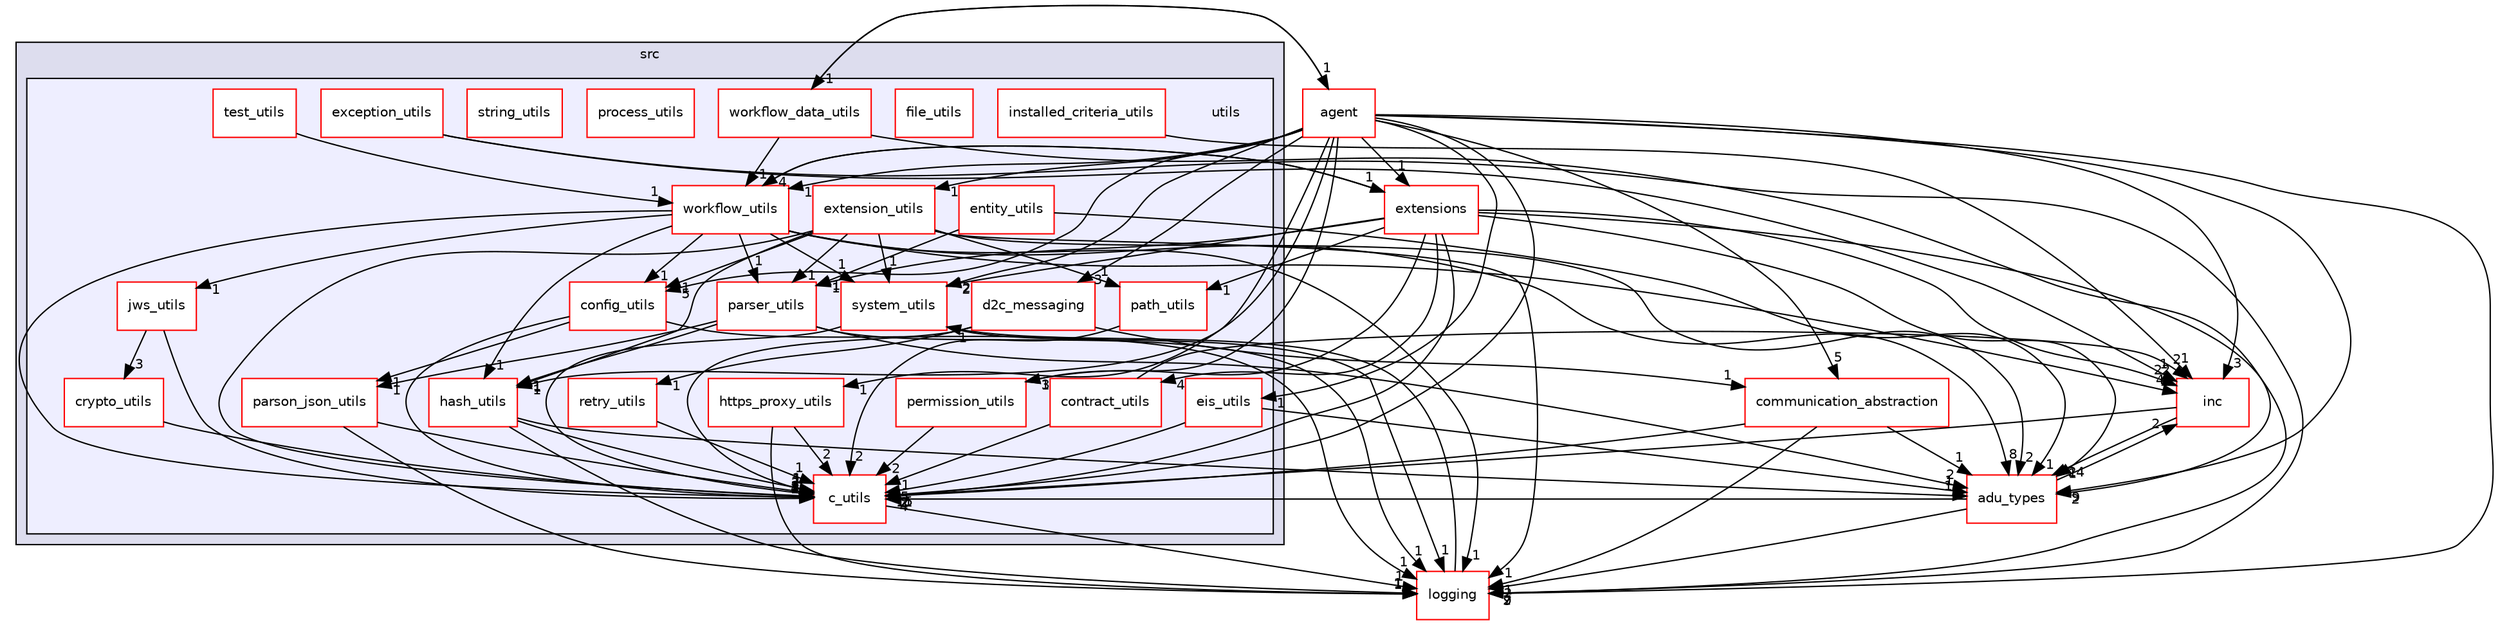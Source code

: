 digraph "src/utils" {
  compound=true
  node [ fontsize="10", fontname="Helvetica"];
  edge [ labelfontsize="10", labelfontname="Helvetica"];
  subgraph clusterdir_68267d1309a1af8e8297ef4c3efbcdba {
    graph [ bgcolor="#ddddee", pencolor="black", label="src" fontname="Helvetica", fontsize="10", URL="dir_68267d1309a1af8e8297ef4c3efbcdba.html"]
  subgraph clusterdir_313caf1132e152dd9b58bea13a4052ca {
    graph [ bgcolor="#eeeeff", pencolor="black", label="" URL="dir_313caf1132e152dd9b58bea13a4052ca.html"];
    dir_313caf1132e152dd9b58bea13a4052ca [shape=plaintext label="utils"];
    dir_defa76d82d084e8131791c5f3e6d181e [shape=box label="c_utils" color="red" fillcolor="white" style="filled" URL="dir_defa76d82d084e8131791c5f3e6d181e.html"];
    dir_8c6660ce49b4b73ea090ba6801d96b2d [shape=box label="config_utils" color="red" fillcolor="white" style="filled" URL="dir_8c6660ce49b4b73ea090ba6801d96b2d.html"];
    dir_ba0203a8d88280b20450269da0ef78cd [shape=box label="contract_utils" color="red" fillcolor="white" style="filled" URL="dir_ba0203a8d88280b20450269da0ef78cd.html"];
    dir_df0e7d82b834fc2aca8ed295d371f4b1 [shape=box label="crypto_utils" color="red" fillcolor="white" style="filled" URL="dir_df0e7d82b834fc2aca8ed295d371f4b1.html"];
    dir_b72c536e15facf887af9555e17449442 [shape=box label="d2c_messaging" color="red" fillcolor="white" style="filled" URL="dir_b72c536e15facf887af9555e17449442.html"];
    dir_24f0059333b1cbf272530b23d3c572d4 [shape=box label="eis_utils" color="red" fillcolor="white" style="filled" URL="dir_24f0059333b1cbf272530b23d3c572d4.html"];
    dir_8e544766474faa341541fd671ef601fe [shape=box label="entity_utils" color="red" fillcolor="white" style="filled" URL="dir_8e544766474faa341541fd671ef601fe.html"];
    dir_3d344f52c6abd4c94f3ee5b674e3a86d [shape=box label="exception_utils" color="red" fillcolor="white" style="filled" URL="dir_3d344f52c6abd4c94f3ee5b674e3a86d.html"];
    dir_85dc58bf821b75b3c7dcbe234633ecd9 [shape=box label="extension_utils" color="red" fillcolor="white" style="filled" URL="dir_85dc58bf821b75b3c7dcbe234633ecd9.html"];
    dir_e1b0ea5b32f1311aedd5eaae740ed102 [shape=box label="file_utils" color="red" fillcolor="white" style="filled" URL="dir_e1b0ea5b32f1311aedd5eaae740ed102.html"];
    dir_d79cf084cb36c5767d291e1630aa482f [shape=box label="hash_utils" color="red" fillcolor="white" style="filled" URL="dir_d79cf084cb36c5767d291e1630aa482f.html"];
    dir_60a2eabda54d7c13d823fadc92b31dce [shape=box label="https_proxy_utils" color="red" fillcolor="white" style="filled" URL="dir_60a2eabda54d7c13d823fadc92b31dce.html"];
    dir_aa2a50208020d13ccb41bd1b8ad13f8b [shape=box label="installed_criteria_utils" color="red" fillcolor="white" style="filled" URL="dir_aa2a50208020d13ccb41bd1b8ad13f8b.html"];
    dir_b96fcac37725335f3c5ba2a61f5b7158 [shape=box label="jws_utils" color="red" fillcolor="white" style="filled" URL="dir_b96fcac37725335f3c5ba2a61f5b7158.html"];
    dir_d5d81cccf46beb25f0321c15d8fcebd1 [shape=box label="parser_utils" color="red" fillcolor="white" style="filled" URL="dir_d5d81cccf46beb25f0321c15d8fcebd1.html"];
    dir_86778c198db349788c0052a5e006a2e0 [shape=box label="parson_json_utils" color="red" fillcolor="white" style="filled" URL="dir_86778c198db349788c0052a5e006a2e0.html"];
    dir_57725e628ecf3595f5b83a324fa38016 [shape=box label="path_utils" color="red" fillcolor="white" style="filled" URL="dir_57725e628ecf3595f5b83a324fa38016.html"];
    dir_2dae9e52a386c40999839523d95dda47 [shape=box label="permission_utils" color="red" fillcolor="white" style="filled" URL="dir_2dae9e52a386c40999839523d95dda47.html"];
    dir_e7d5e78c583896d84e1bef285991b11e [shape=box label="process_utils" color="red" fillcolor="white" style="filled" URL="dir_e7d5e78c583896d84e1bef285991b11e.html"];
    dir_680403d8275d59f7d27d8af6b9966233 [shape=box label="retry_utils" color="red" fillcolor="white" style="filled" URL="dir_680403d8275d59f7d27d8af6b9966233.html"];
    dir_c82069896abd03ac7012ad2a594e5059 [shape=box label="string_utils" color="red" fillcolor="white" style="filled" URL="dir_c82069896abd03ac7012ad2a594e5059.html"];
    dir_372fcbdb96f241679cb7c92fe5991342 [shape=box label="system_utils" color="red" fillcolor="white" style="filled" URL="dir_372fcbdb96f241679cb7c92fe5991342.html"];
    dir_b5a6362d2b1c914903b4763712e92d12 [shape=box label="test_utils" color="red" fillcolor="white" style="filled" URL="dir_b5a6362d2b1c914903b4763712e92d12.html"];
    dir_3aa7b5183f759a28e7e9ed80ee293810 [shape=box label="workflow_data_utils" color="red" fillcolor="white" style="filled" URL="dir_3aa7b5183f759a28e7e9ed80ee293810.html"];
    dir_3609918b652c56e90cd3666900d9b146 [shape=box label="workflow_utils" color="red" fillcolor="white" style="filled" URL="dir_3609918b652c56e90cd3666900d9b146.html"];
  }
  }
  dir_40c73bf2095fd0473b1b85ccdcac2768 [shape=box label="extensions" fillcolor="white" style="filled" color="red" URL="dir_40c73bf2095fd0473b1b85ccdcac2768.html"];
  dir_6bc6ad22483805bbbda55258ad2a62ea [shape=box label="inc" fillcolor="white" style="filled" color="red" URL="dir_6bc6ad22483805bbbda55258ad2a62ea.html"];
  dir_2fa9b52a3673ed0f8fcfc3f4f3ae93e3 [shape=box label="adu_types" fillcolor="white" style="filled" color="red" URL="dir_2fa9b52a3673ed0f8fcfc3f4f3ae93e3.html"];
  dir_6a7a80e3a28e47e18d71692aeda9df13 [shape=box label="communication_abstraction" fillcolor="white" style="filled" color="red" URL="dir_6a7a80e3a28e47e18d71692aeda9df13.html"];
  dir_7a595b6a07cd8b16c4e5e314d67cc75b [shape=box label="agent" fillcolor="white" style="filled" color="red" URL="dir_7a595b6a07cd8b16c4e5e314d67cc75b.html"];
  dir_b3320b59a4aa4a7431bc8488b87009bf [shape=box label="logging" fillcolor="white" style="filled" color="red" URL="dir_b3320b59a4aa4a7431bc8488b87009bf.html"];
  dir_b5a6362d2b1c914903b4763712e92d12->dir_3609918b652c56e90cd3666900d9b146 [headlabel="1", labeldistance=1.5 headhref="dir_000233_000240.html"];
  dir_372fcbdb96f241679cb7c92fe5991342->dir_defa76d82d084e8131791c5f3e6d181e [headlabel="2", labeldistance=1.5 headhref="dir_000229_000155.html"];
  dir_372fcbdb96f241679cb7c92fe5991342->dir_b3320b59a4aa4a7431bc8488b87009bf [headlabel="1", labeldistance=1.5 headhref="dir_000229_000143.html"];
  dir_40c73bf2095fd0473b1b85ccdcac2768->dir_372fcbdb96f241679cb7c92fe5991342 [headlabel="2", labeldistance=1.5 headhref="dir_000072_000229.html"];
  dir_40c73bf2095fd0473b1b85ccdcac2768->dir_6bc6ad22483805bbbda55258ad2a62ea [headlabel="22", labeldistance=1.5 headhref="dir_000072_000137.html"];
  dir_40c73bf2095fd0473b1b85ccdcac2768->dir_2fa9b52a3673ed0f8fcfc3f4f3ae93e3 [headlabel="24", labeldistance=1.5 headhref="dir_000072_000003.html"];
  dir_40c73bf2095fd0473b1b85ccdcac2768->dir_3609918b652c56e90cd3666900d9b146 [headlabel="4", labeldistance=1.5 headhref="dir_000072_000240.html"];
  dir_40c73bf2095fd0473b1b85ccdcac2768->dir_d5d81cccf46beb25f0321c15d8fcebd1 [headlabel="1", labeldistance=1.5 headhref="dir_000072_000204.html"];
  dir_40c73bf2095fd0473b1b85ccdcac2768->dir_2dae9e52a386c40999839523d95dda47 [headlabel="1", labeldistance=1.5 headhref="dir_000072_000215.html"];
  dir_40c73bf2095fd0473b1b85ccdcac2768->dir_defa76d82d084e8131791c5f3e6d181e [headlabel="11", labeldistance=1.5 headhref="dir_000072_000155.html"];
  dir_40c73bf2095fd0473b1b85ccdcac2768->dir_57725e628ecf3595f5b83a324fa38016 [headlabel="1", labeldistance=1.5 headhref="dir_000072_000211.html"];
  dir_40c73bf2095fd0473b1b85ccdcac2768->dir_b3320b59a4aa4a7431bc8488b87009bf [headlabel="7", labeldistance=1.5 headhref="dir_000072_000143.html"];
  dir_40c73bf2095fd0473b1b85ccdcac2768->dir_ba0203a8d88280b20450269da0ef78cd [headlabel="4", labeldistance=1.5 headhref="dir_000072_000163.html"];
  dir_8c6660ce49b4b73ea090ba6801d96b2d->dir_defa76d82d084e8131791c5f3e6d181e [headlabel="4", labeldistance=1.5 headhref="dir_000159_000155.html"];
  dir_8c6660ce49b4b73ea090ba6801d96b2d->dir_86778c198db349788c0052a5e006a2e0 [headlabel="1", labeldistance=1.5 headhref="dir_000159_000208.html"];
  dir_8c6660ce49b4b73ea090ba6801d96b2d->dir_b3320b59a4aa4a7431bc8488b87009bf [headlabel="1", labeldistance=1.5 headhref="dir_000159_000143.html"];
  dir_6bc6ad22483805bbbda55258ad2a62ea->dir_2fa9b52a3673ed0f8fcfc3f4f3ae93e3 [headlabel="1", labeldistance=1.5 headhref="dir_000137_000003.html"];
  dir_6bc6ad22483805bbbda55258ad2a62ea->dir_defa76d82d084e8131791c5f3e6d181e [headlabel="2", labeldistance=1.5 headhref="dir_000137_000155.html"];
  dir_2fa9b52a3673ed0f8fcfc3f4f3ae93e3->dir_6bc6ad22483805bbbda55258ad2a62ea [headlabel="2", labeldistance=1.5 headhref="dir_000003_000137.html"];
  dir_2fa9b52a3673ed0f8fcfc3f4f3ae93e3->dir_defa76d82d084e8131791c5f3e6d181e [headlabel="4", labeldistance=1.5 headhref="dir_000003_000155.html"];
  dir_2fa9b52a3673ed0f8fcfc3f4f3ae93e3->dir_b3320b59a4aa4a7431bc8488b87009bf [headlabel="2", labeldistance=1.5 headhref="dir_000003_000143.html"];
  dir_85dc58bf821b75b3c7dcbe234633ecd9->dir_372fcbdb96f241679cb7c92fe5991342 [headlabel="1", labeldistance=1.5 headhref="dir_000183_000229.html"];
  dir_85dc58bf821b75b3c7dcbe234633ecd9->dir_8c6660ce49b4b73ea090ba6801d96b2d [headlabel="1", labeldistance=1.5 headhref="dir_000183_000159.html"];
  dir_85dc58bf821b75b3c7dcbe234633ecd9->dir_2fa9b52a3673ed0f8fcfc3f4f3ae93e3 [headlabel="2", labeldistance=1.5 headhref="dir_000183_000003.html"];
  dir_85dc58bf821b75b3c7dcbe234633ecd9->dir_d5d81cccf46beb25f0321c15d8fcebd1 [headlabel="1", labeldistance=1.5 headhref="dir_000183_000204.html"];
  dir_85dc58bf821b75b3c7dcbe234633ecd9->dir_defa76d82d084e8131791c5f3e6d181e [headlabel="1", labeldistance=1.5 headhref="dir_000183_000155.html"];
  dir_85dc58bf821b75b3c7dcbe234633ecd9->dir_57725e628ecf3595f5b83a324fa38016 [headlabel="1", labeldistance=1.5 headhref="dir_000183_000211.html"];
  dir_85dc58bf821b75b3c7dcbe234633ecd9->dir_b3320b59a4aa4a7431bc8488b87009bf [headlabel="1", labeldistance=1.5 headhref="dir_000183_000143.html"];
  dir_85dc58bf821b75b3c7dcbe234633ecd9->dir_d79cf084cb36c5767d291e1630aa482f [headlabel="1", labeldistance=1.5 headhref="dir_000183_000190.html"];
  dir_3609918b652c56e90cd3666900d9b146->dir_372fcbdb96f241679cb7c92fe5991342 [headlabel="1", labeldistance=1.5 headhref="dir_000240_000229.html"];
  dir_3609918b652c56e90cd3666900d9b146->dir_40c73bf2095fd0473b1b85ccdcac2768 [headlabel="1", labeldistance=1.5 headhref="dir_000240_000072.html"];
  dir_3609918b652c56e90cd3666900d9b146->dir_8c6660ce49b4b73ea090ba6801d96b2d [headlabel="1", labeldistance=1.5 headhref="dir_000240_000159.html"];
  dir_3609918b652c56e90cd3666900d9b146->dir_6bc6ad22483805bbbda55258ad2a62ea [headlabel="4", labeldistance=1.5 headhref="dir_000240_000137.html"];
  dir_3609918b652c56e90cd3666900d9b146->dir_2fa9b52a3673ed0f8fcfc3f4f3ae93e3 [headlabel="8", labeldistance=1.5 headhref="dir_000240_000003.html"];
  dir_3609918b652c56e90cd3666900d9b146->dir_b96fcac37725335f3c5ba2a61f5b7158 [headlabel="1", labeldistance=1.5 headhref="dir_000240_000201.html"];
  dir_3609918b652c56e90cd3666900d9b146->dir_d5d81cccf46beb25f0321c15d8fcebd1 [headlabel="1", labeldistance=1.5 headhref="dir_000240_000204.html"];
  dir_3609918b652c56e90cd3666900d9b146->dir_defa76d82d084e8131791c5f3e6d181e [headlabel="2", labeldistance=1.5 headhref="dir_000240_000155.html"];
  dir_3609918b652c56e90cd3666900d9b146->dir_b3320b59a4aa4a7431bc8488b87009bf [headlabel="1", labeldistance=1.5 headhref="dir_000240_000143.html"];
  dir_3609918b652c56e90cd3666900d9b146->dir_d79cf084cb36c5767d291e1630aa482f [headlabel="1", labeldistance=1.5 headhref="dir_000240_000190.html"];
  dir_b72c536e15facf887af9555e17449442->dir_680403d8275d59f7d27d8af6b9966233 [headlabel="1", labeldistance=1.5 headhref="dir_000170_000222.html"];
  dir_b72c536e15facf887af9555e17449442->dir_defa76d82d084e8131791c5f3e6d181e [headlabel="1", labeldistance=1.5 headhref="dir_000170_000155.html"];
  dir_b72c536e15facf887af9555e17449442->dir_6a7a80e3a28e47e18d71692aeda9df13 [headlabel="1", labeldistance=1.5 headhref="dir_000170_000041.html"];
  dir_b96fcac37725335f3c5ba2a61f5b7158->dir_defa76d82d084e8131791c5f3e6d181e [headlabel="1", labeldistance=1.5 headhref="dir_000201_000155.html"];
  dir_b96fcac37725335f3c5ba2a61f5b7158->dir_df0e7d82b834fc2aca8ed295d371f4b1 [headlabel="3", labeldistance=1.5 headhref="dir_000201_000167.html"];
  dir_8e544766474faa341541fd671ef601fe->dir_2fa9b52a3673ed0f8fcfc3f4f3ae93e3 [headlabel="1", labeldistance=1.5 headhref="dir_000177_000003.html"];
  dir_8e544766474faa341541fd671ef601fe->dir_d5d81cccf46beb25f0321c15d8fcebd1 [headlabel="1", labeldistance=1.5 headhref="dir_000177_000204.html"];
  dir_680403d8275d59f7d27d8af6b9966233->dir_defa76d82d084e8131791c5f3e6d181e [headlabel="1", labeldistance=1.5 headhref="dir_000222_000155.html"];
  dir_3d344f52c6abd4c94f3ee5b674e3a86d->dir_6bc6ad22483805bbbda55258ad2a62ea [headlabel="1", labeldistance=1.5 headhref="dir_000180_000137.html"];
  dir_3d344f52c6abd4c94f3ee5b674e3a86d->dir_b3320b59a4aa4a7431bc8488b87009bf [headlabel="2", labeldistance=1.5 headhref="dir_000180_000143.html"];
  dir_d5d81cccf46beb25f0321c15d8fcebd1->dir_2fa9b52a3673ed0f8fcfc3f4f3ae93e3 [headlabel="2", labeldistance=1.5 headhref="dir_000204_000003.html"];
  dir_d5d81cccf46beb25f0321c15d8fcebd1->dir_86778c198db349788c0052a5e006a2e0 [headlabel="1", labeldistance=1.5 headhref="dir_000204_000208.html"];
  dir_d5d81cccf46beb25f0321c15d8fcebd1->dir_b3320b59a4aa4a7431bc8488b87009bf [headlabel="1", labeldistance=1.5 headhref="dir_000204_000143.html"];
  dir_d5d81cccf46beb25f0321c15d8fcebd1->dir_d79cf084cb36c5767d291e1630aa482f [headlabel="1", labeldistance=1.5 headhref="dir_000204_000190.html"];
  dir_24f0059333b1cbf272530b23d3c572d4->dir_2fa9b52a3673ed0f8fcfc3f4f3ae93e3 [headlabel="1", labeldistance=1.5 headhref="dir_000174_000003.html"];
  dir_24f0059333b1cbf272530b23d3c572d4->dir_defa76d82d084e8131791c5f3e6d181e [headlabel="5", labeldistance=1.5 headhref="dir_000174_000155.html"];
  dir_2dae9e52a386c40999839523d95dda47->dir_defa76d82d084e8131791c5f3e6d181e [headlabel="2", labeldistance=1.5 headhref="dir_000215_000155.html"];
  dir_defa76d82d084e8131791c5f3e6d181e->dir_b3320b59a4aa4a7431bc8488b87009bf [headlabel="1", labeldistance=1.5 headhref="dir_000155_000143.html"];
  dir_57725e628ecf3595f5b83a324fa38016->dir_defa76d82d084e8131791c5f3e6d181e [headlabel="2", labeldistance=1.5 headhref="dir_000211_000155.html"];
  dir_86778c198db349788c0052a5e006a2e0->dir_defa76d82d084e8131791c5f3e6d181e [headlabel="2", labeldistance=1.5 headhref="dir_000208_000155.html"];
  dir_86778c198db349788c0052a5e006a2e0->dir_b3320b59a4aa4a7431bc8488b87009bf [headlabel="1", labeldistance=1.5 headhref="dir_000208_000143.html"];
  dir_6a7a80e3a28e47e18d71692aeda9df13->dir_2fa9b52a3673ed0f8fcfc3f4f3ae93e3 [headlabel="1", labeldistance=1.5 headhref="dir_000041_000003.html"];
  dir_6a7a80e3a28e47e18d71692aeda9df13->dir_defa76d82d084e8131791c5f3e6d181e [headlabel="2", labeldistance=1.5 headhref="dir_000041_000155.html"];
  dir_6a7a80e3a28e47e18d71692aeda9df13->dir_b3320b59a4aa4a7431bc8488b87009bf [headlabel="1", labeldistance=1.5 headhref="dir_000041_000143.html"];
  dir_7a595b6a07cd8b16c4e5e314d67cc75b->dir_372fcbdb96f241679cb7c92fe5991342 [headlabel="2", labeldistance=1.5 headhref="dir_000012_000229.html"];
  dir_7a595b6a07cd8b16c4e5e314d67cc75b->dir_40c73bf2095fd0473b1b85ccdcac2768 [headlabel="1", labeldistance=1.5 headhref="dir_000012_000072.html"];
  dir_7a595b6a07cd8b16c4e5e314d67cc75b->dir_8c6660ce49b4b73ea090ba6801d96b2d [headlabel="5", labeldistance=1.5 headhref="dir_000012_000159.html"];
  dir_7a595b6a07cd8b16c4e5e314d67cc75b->dir_6bc6ad22483805bbbda55258ad2a62ea [headlabel="3", labeldistance=1.5 headhref="dir_000012_000137.html"];
  dir_7a595b6a07cd8b16c4e5e314d67cc75b->dir_2fa9b52a3673ed0f8fcfc3f4f3ae93e3 [headlabel="9", labeldistance=1.5 headhref="dir_000012_000003.html"];
  dir_7a595b6a07cd8b16c4e5e314d67cc75b->dir_85dc58bf821b75b3c7dcbe234633ecd9 [headlabel="1", labeldistance=1.5 headhref="dir_000012_000183.html"];
  dir_7a595b6a07cd8b16c4e5e314d67cc75b->dir_3609918b652c56e90cd3666900d9b146 [headlabel="1", labeldistance=1.5 headhref="dir_000012_000240.html"];
  dir_7a595b6a07cd8b16c4e5e314d67cc75b->dir_b72c536e15facf887af9555e17449442 [headlabel="3", labeldistance=1.5 headhref="dir_000012_000170.html"];
  dir_7a595b6a07cd8b16c4e5e314d67cc75b->dir_24f0059333b1cbf272530b23d3c572d4 [headlabel="1", labeldistance=1.5 headhref="dir_000012_000174.html"];
  dir_7a595b6a07cd8b16c4e5e314d67cc75b->dir_2dae9e52a386c40999839523d95dda47 [headlabel="3", labeldistance=1.5 headhref="dir_000012_000215.html"];
  dir_7a595b6a07cd8b16c4e5e314d67cc75b->dir_defa76d82d084e8131791c5f3e6d181e [headlabel="15", labeldistance=1.5 headhref="dir_000012_000155.html"];
  dir_7a595b6a07cd8b16c4e5e314d67cc75b->dir_6a7a80e3a28e47e18d71692aeda9df13 [headlabel="5", labeldistance=1.5 headhref="dir_000012_000041.html"];
  dir_7a595b6a07cd8b16c4e5e314d67cc75b->dir_b3320b59a4aa4a7431bc8488b87009bf [headlabel="9", labeldistance=1.5 headhref="dir_000012_000143.html"];
  dir_7a595b6a07cd8b16c4e5e314d67cc75b->dir_60a2eabda54d7c13d823fadc92b31dce [headlabel="1", labeldistance=1.5 headhref="dir_000012_000194.html"];
  dir_7a595b6a07cd8b16c4e5e314d67cc75b->dir_d79cf084cb36c5767d291e1630aa482f [headlabel="1", labeldistance=1.5 headhref="dir_000012_000190.html"];
  dir_7a595b6a07cd8b16c4e5e314d67cc75b->dir_3aa7b5183f759a28e7e9ed80ee293810 [headlabel="1", labeldistance=1.5 headhref="dir_000012_000236.html"];
  dir_b3320b59a4aa4a7431bc8488b87009bf->dir_372fcbdb96f241679cb7c92fe5991342 [headlabel="1", labeldistance=1.5 headhref="dir_000143_000229.html"];
  dir_df0e7d82b834fc2aca8ed295d371f4b1->dir_defa76d82d084e8131791c5f3e6d181e [headlabel="2", labeldistance=1.5 headhref="dir_000167_000155.html"];
  dir_aa2a50208020d13ccb41bd1b8ad13f8b->dir_6bc6ad22483805bbbda55258ad2a62ea [headlabel="1", labeldistance=1.5 headhref="dir_000198_000137.html"];
  dir_60a2eabda54d7c13d823fadc92b31dce->dir_defa76d82d084e8131791c5f3e6d181e [headlabel="2", labeldistance=1.5 headhref="dir_000194_000155.html"];
  dir_60a2eabda54d7c13d823fadc92b31dce->dir_b3320b59a4aa4a7431bc8488b87009bf [headlabel="1", labeldistance=1.5 headhref="dir_000194_000143.html"];
  dir_d79cf084cb36c5767d291e1630aa482f->dir_2fa9b52a3673ed0f8fcfc3f4f3ae93e3 [headlabel="1", labeldistance=1.5 headhref="dir_000190_000003.html"];
  dir_d79cf084cb36c5767d291e1630aa482f->dir_defa76d82d084e8131791c5f3e6d181e [headlabel="1", labeldistance=1.5 headhref="dir_000190_000155.html"];
  dir_d79cf084cb36c5767d291e1630aa482f->dir_b3320b59a4aa4a7431bc8488b87009bf [headlabel="1", labeldistance=1.5 headhref="dir_000190_000143.html"];
  dir_3aa7b5183f759a28e7e9ed80ee293810->dir_2fa9b52a3673ed0f8fcfc3f4f3ae93e3 [headlabel="2", labeldistance=1.5 headhref="dir_000236_000003.html"];
  dir_3aa7b5183f759a28e7e9ed80ee293810->dir_3609918b652c56e90cd3666900d9b146 [headlabel="1", labeldistance=1.5 headhref="dir_000236_000240.html"];
  dir_3aa7b5183f759a28e7e9ed80ee293810->dir_7a595b6a07cd8b16c4e5e314d67cc75b [headlabel="1", labeldistance=1.5 headhref="dir_000236_000012.html"];
  dir_ba0203a8d88280b20450269da0ef78cd->dir_6bc6ad22483805bbbda55258ad2a62ea [headlabel="2", labeldistance=1.5 headhref="dir_000163_000137.html"];
  dir_ba0203a8d88280b20450269da0ef78cd->dir_defa76d82d084e8131791c5f3e6d181e [headlabel="1", labeldistance=1.5 headhref="dir_000163_000155.html"];
}
